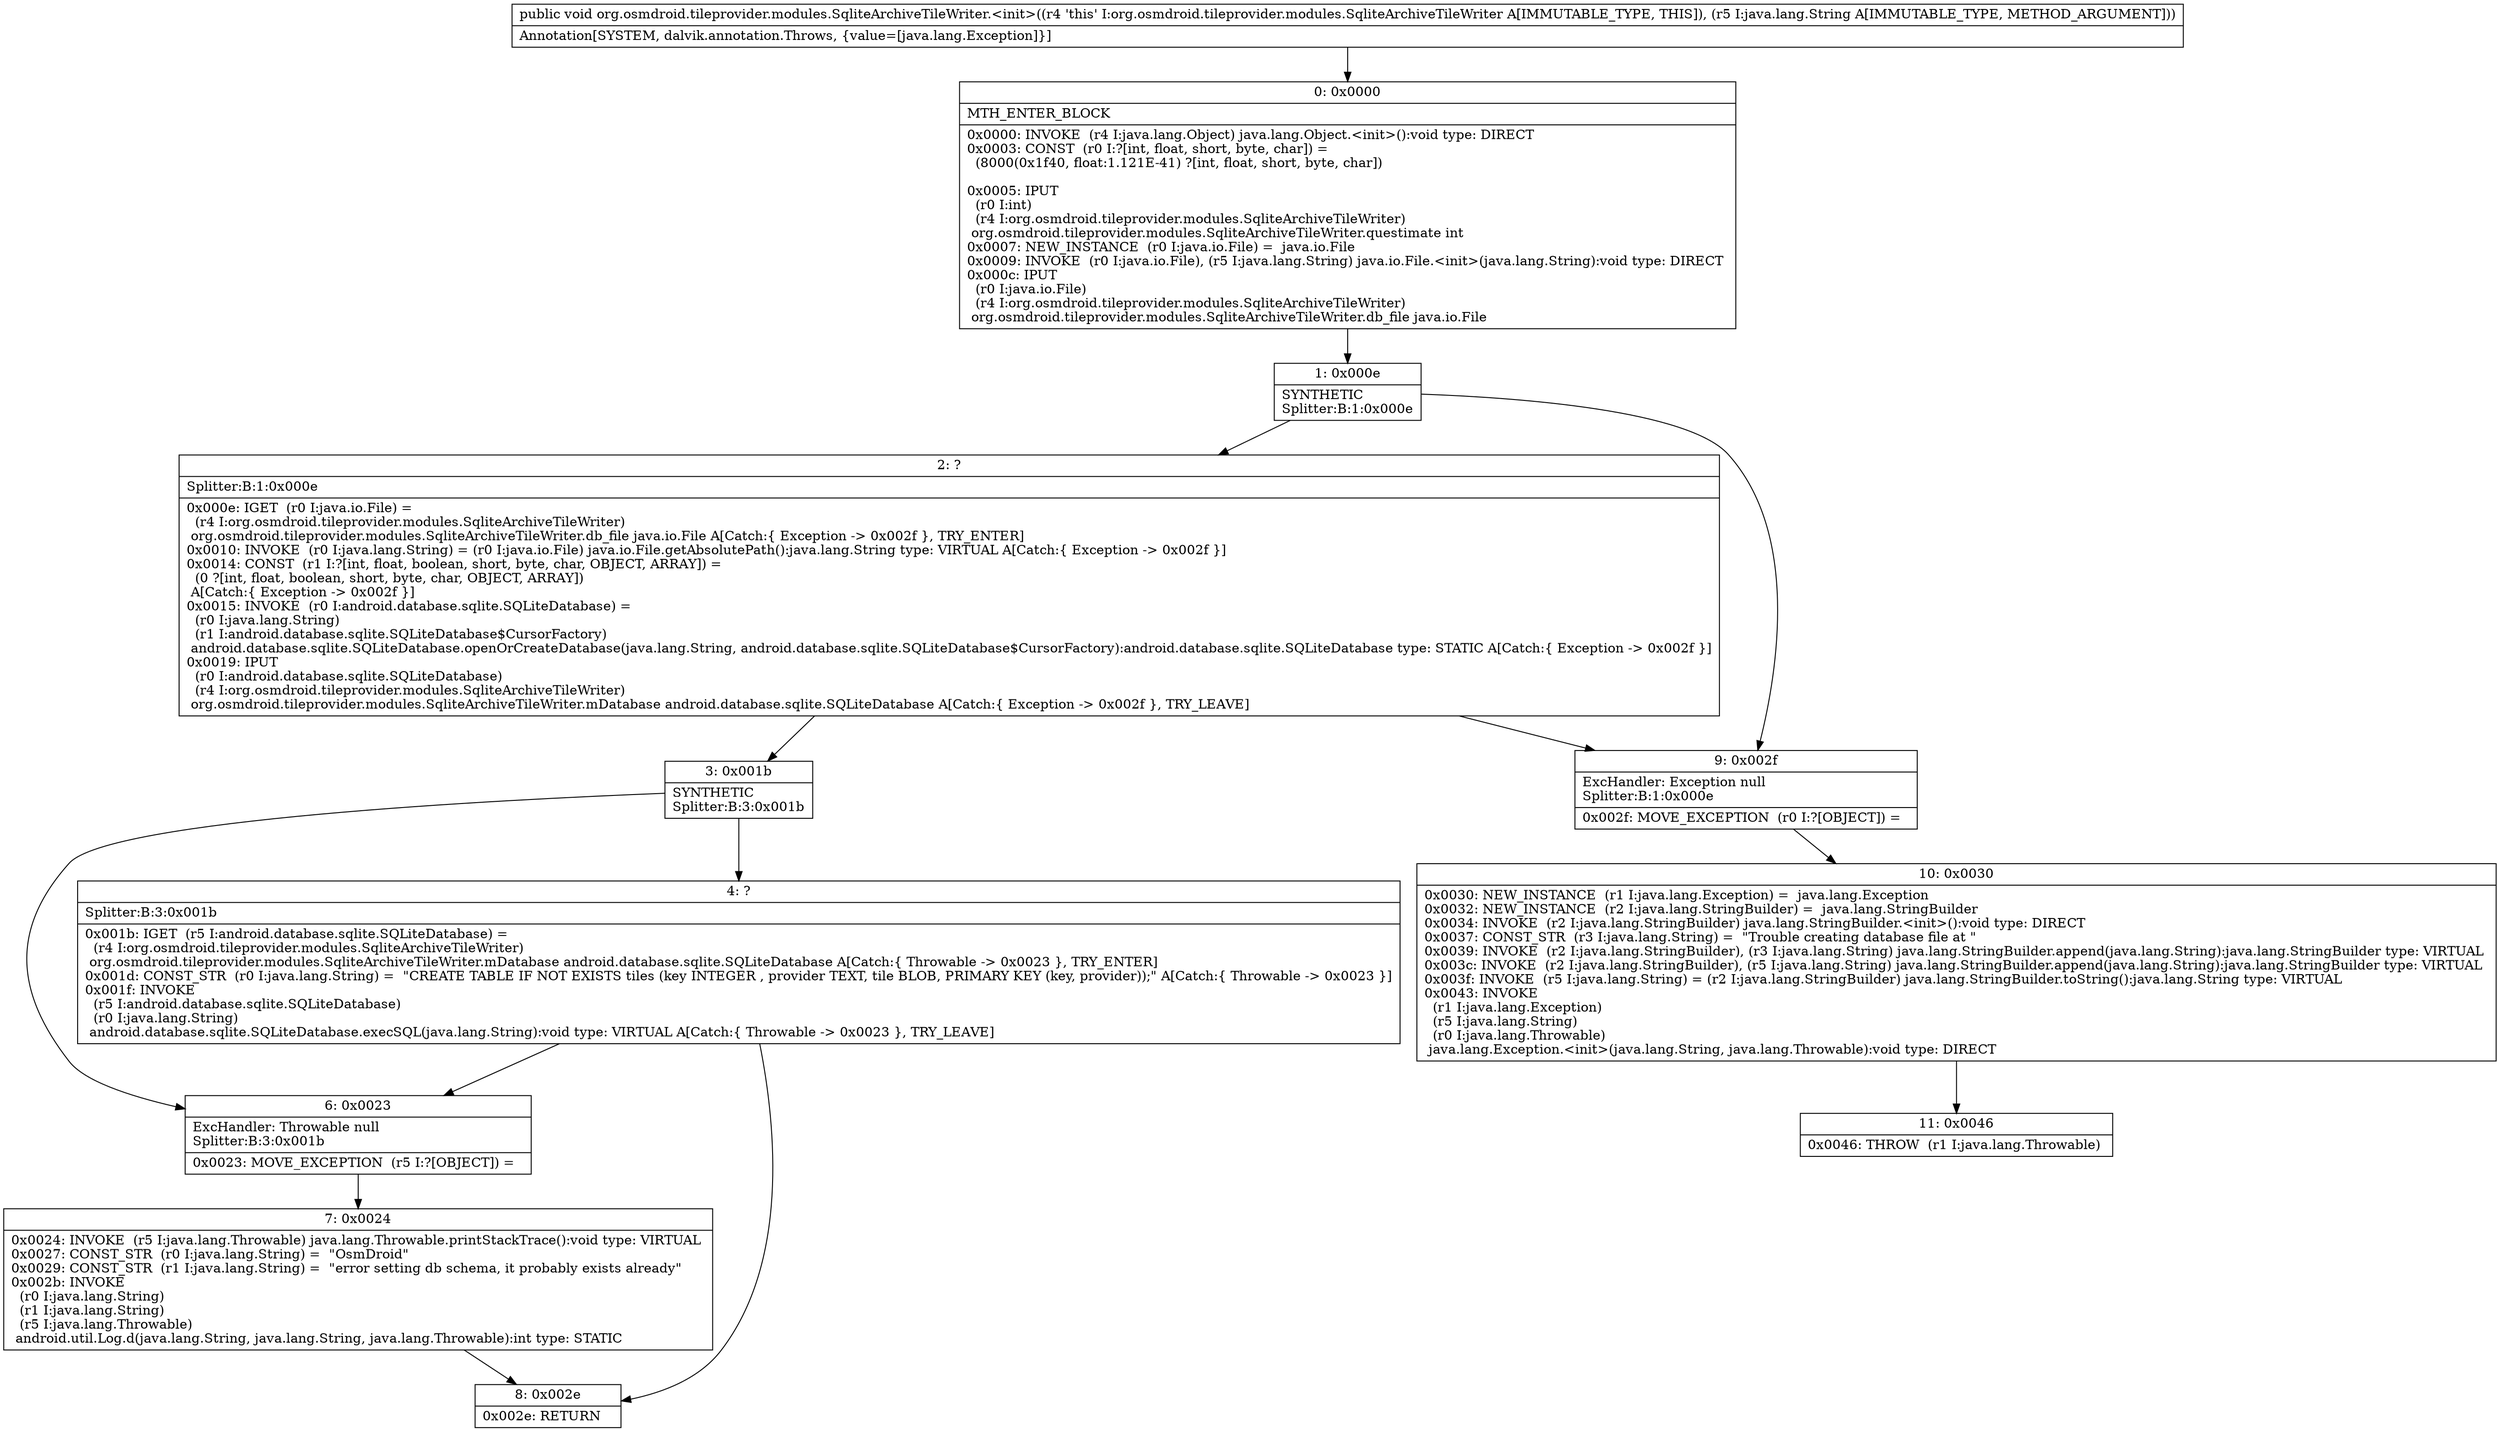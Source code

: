 digraph "CFG fororg.osmdroid.tileprovider.modules.SqliteArchiveTileWriter.\<init\>(Ljava\/lang\/String;)V" {
Node_0 [shape=record,label="{0\:\ 0x0000|MTH_ENTER_BLOCK\l|0x0000: INVOKE  (r4 I:java.lang.Object) java.lang.Object.\<init\>():void type: DIRECT \l0x0003: CONST  (r0 I:?[int, float, short, byte, char]) = \l  (8000(0x1f40, float:1.121E\-41) ?[int, float, short, byte, char])\l \l0x0005: IPUT  \l  (r0 I:int)\l  (r4 I:org.osmdroid.tileprovider.modules.SqliteArchiveTileWriter)\l org.osmdroid.tileprovider.modules.SqliteArchiveTileWriter.questimate int \l0x0007: NEW_INSTANCE  (r0 I:java.io.File) =  java.io.File \l0x0009: INVOKE  (r0 I:java.io.File), (r5 I:java.lang.String) java.io.File.\<init\>(java.lang.String):void type: DIRECT \l0x000c: IPUT  \l  (r0 I:java.io.File)\l  (r4 I:org.osmdroid.tileprovider.modules.SqliteArchiveTileWriter)\l org.osmdroid.tileprovider.modules.SqliteArchiveTileWriter.db_file java.io.File \l}"];
Node_1 [shape=record,label="{1\:\ 0x000e|SYNTHETIC\lSplitter:B:1:0x000e\l}"];
Node_2 [shape=record,label="{2\:\ ?|Splitter:B:1:0x000e\l|0x000e: IGET  (r0 I:java.io.File) = \l  (r4 I:org.osmdroid.tileprovider.modules.SqliteArchiveTileWriter)\l org.osmdroid.tileprovider.modules.SqliteArchiveTileWriter.db_file java.io.File A[Catch:\{ Exception \-\> 0x002f \}, TRY_ENTER]\l0x0010: INVOKE  (r0 I:java.lang.String) = (r0 I:java.io.File) java.io.File.getAbsolutePath():java.lang.String type: VIRTUAL A[Catch:\{ Exception \-\> 0x002f \}]\l0x0014: CONST  (r1 I:?[int, float, boolean, short, byte, char, OBJECT, ARRAY]) = \l  (0 ?[int, float, boolean, short, byte, char, OBJECT, ARRAY])\l A[Catch:\{ Exception \-\> 0x002f \}]\l0x0015: INVOKE  (r0 I:android.database.sqlite.SQLiteDatabase) = \l  (r0 I:java.lang.String)\l  (r1 I:android.database.sqlite.SQLiteDatabase$CursorFactory)\l android.database.sqlite.SQLiteDatabase.openOrCreateDatabase(java.lang.String, android.database.sqlite.SQLiteDatabase$CursorFactory):android.database.sqlite.SQLiteDatabase type: STATIC A[Catch:\{ Exception \-\> 0x002f \}]\l0x0019: IPUT  \l  (r0 I:android.database.sqlite.SQLiteDatabase)\l  (r4 I:org.osmdroid.tileprovider.modules.SqliteArchiveTileWriter)\l org.osmdroid.tileprovider.modules.SqliteArchiveTileWriter.mDatabase android.database.sqlite.SQLiteDatabase A[Catch:\{ Exception \-\> 0x002f \}, TRY_LEAVE]\l}"];
Node_3 [shape=record,label="{3\:\ 0x001b|SYNTHETIC\lSplitter:B:3:0x001b\l}"];
Node_4 [shape=record,label="{4\:\ ?|Splitter:B:3:0x001b\l|0x001b: IGET  (r5 I:android.database.sqlite.SQLiteDatabase) = \l  (r4 I:org.osmdroid.tileprovider.modules.SqliteArchiveTileWriter)\l org.osmdroid.tileprovider.modules.SqliteArchiveTileWriter.mDatabase android.database.sqlite.SQLiteDatabase A[Catch:\{ Throwable \-\> 0x0023 \}, TRY_ENTER]\l0x001d: CONST_STR  (r0 I:java.lang.String) =  \"CREATE TABLE IF NOT EXISTS tiles (key INTEGER , provider TEXT, tile BLOB, PRIMARY KEY (key, provider));\" A[Catch:\{ Throwable \-\> 0x0023 \}]\l0x001f: INVOKE  \l  (r5 I:android.database.sqlite.SQLiteDatabase)\l  (r0 I:java.lang.String)\l android.database.sqlite.SQLiteDatabase.execSQL(java.lang.String):void type: VIRTUAL A[Catch:\{ Throwable \-\> 0x0023 \}, TRY_LEAVE]\l}"];
Node_6 [shape=record,label="{6\:\ 0x0023|ExcHandler: Throwable null\lSplitter:B:3:0x001b\l|0x0023: MOVE_EXCEPTION  (r5 I:?[OBJECT]) =  \l}"];
Node_7 [shape=record,label="{7\:\ 0x0024|0x0024: INVOKE  (r5 I:java.lang.Throwable) java.lang.Throwable.printStackTrace():void type: VIRTUAL \l0x0027: CONST_STR  (r0 I:java.lang.String) =  \"OsmDroid\" \l0x0029: CONST_STR  (r1 I:java.lang.String) =  \"error setting db schema, it probably exists already\" \l0x002b: INVOKE  \l  (r0 I:java.lang.String)\l  (r1 I:java.lang.String)\l  (r5 I:java.lang.Throwable)\l android.util.Log.d(java.lang.String, java.lang.String, java.lang.Throwable):int type: STATIC \l}"];
Node_8 [shape=record,label="{8\:\ 0x002e|0x002e: RETURN   \l}"];
Node_9 [shape=record,label="{9\:\ 0x002f|ExcHandler: Exception null\lSplitter:B:1:0x000e\l|0x002f: MOVE_EXCEPTION  (r0 I:?[OBJECT]) =  \l}"];
Node_10 [shape=record,label="{10\:\ 0x0030|0x0030: NEW_INSTANCE  (r1 I:java.lang.Exception) =  java.lang.Exception \l0x0032: NEW_INSTANCE  (r2 I:java.lang.StringBuilder) =  java.lang.StringBuilder \l0x0034: INVOKE  (r2 I:java.lang.StringBuilder) java.lang.StringBuilder.\<init\>():void type: DIRECT \l0x0037: CONST_STR  (r3 I:java.lang.String) =  \"Trouble creating database file at \" \l0x0039: INVOKE  (r2 I:java.lang.StringBuilder), (r3 I:java.lang.String) java.lang.StringBuilder.append(java.lang.String):java.lang.StringBuilder type: VIRTUAL \l0x003c: INVOKE  (r2 I:java.lang.StringBuilder), (r5 I:java.lang.String) java.lang.StringBuilder.append(java.lang.String):java.lang.StringBuilder type: VIRTUAL \l0x003f: INVOKE  (r5 I:java.lang.String) = (r2 I:java.lang.StringBuilder) java.lang.StringBuilder.toString():java.lang.String type: VIRTUAL \l0x0043: INVOKE  \l  (r1 I:java.lang.Exception)\l  (r5 I:java.lang.String)\l  (r0 I:java.lang.Throwable)\l java.lang.Exception.\<init\>(java.lang.String, java.lang.Throwable):void type: DIRECT \l}"];
Node_11 [shape=record,label="{11\:\ 0x0046|0x0046: THROW  (r1 I:java.lang.Throwable) \l}"];
MethodNode[shape=record,label="{public void org.osmdroid.tileprovider.modules.SqliteArchiveTileWriter.\<init\>((r4 'this' I:org.osmdroid.tileprovider.modules.SqliteArchiveTileWriter A[IMMUTABLE_TYPE, THIS]), (r5 I:java.lang.String A[IMMUTABLE_TYPE, METHOD_ARGUMENT]))  | Annotation[SYSTEM, dalvik.annotation.Throws, \{value=[java.lang.Exception]\}]\l}"];
MethodNode -> Node_0;
Node_0 -> Node_1;
Node_1 -> Node_2;
Node_1 -> Node_9;
Node_2 -> Node_3;
Node_2 -> Node_9;
Node_3 -> Node_4;
Node_3 -> Node_6;
Node_4 -> Node_6;
Node_4 -> Node_8;
Node_6 -> Node_7;
Node_7 -> Node_8;
Node_9 -> Node_10;
Node_10 -> Node_11;
}

